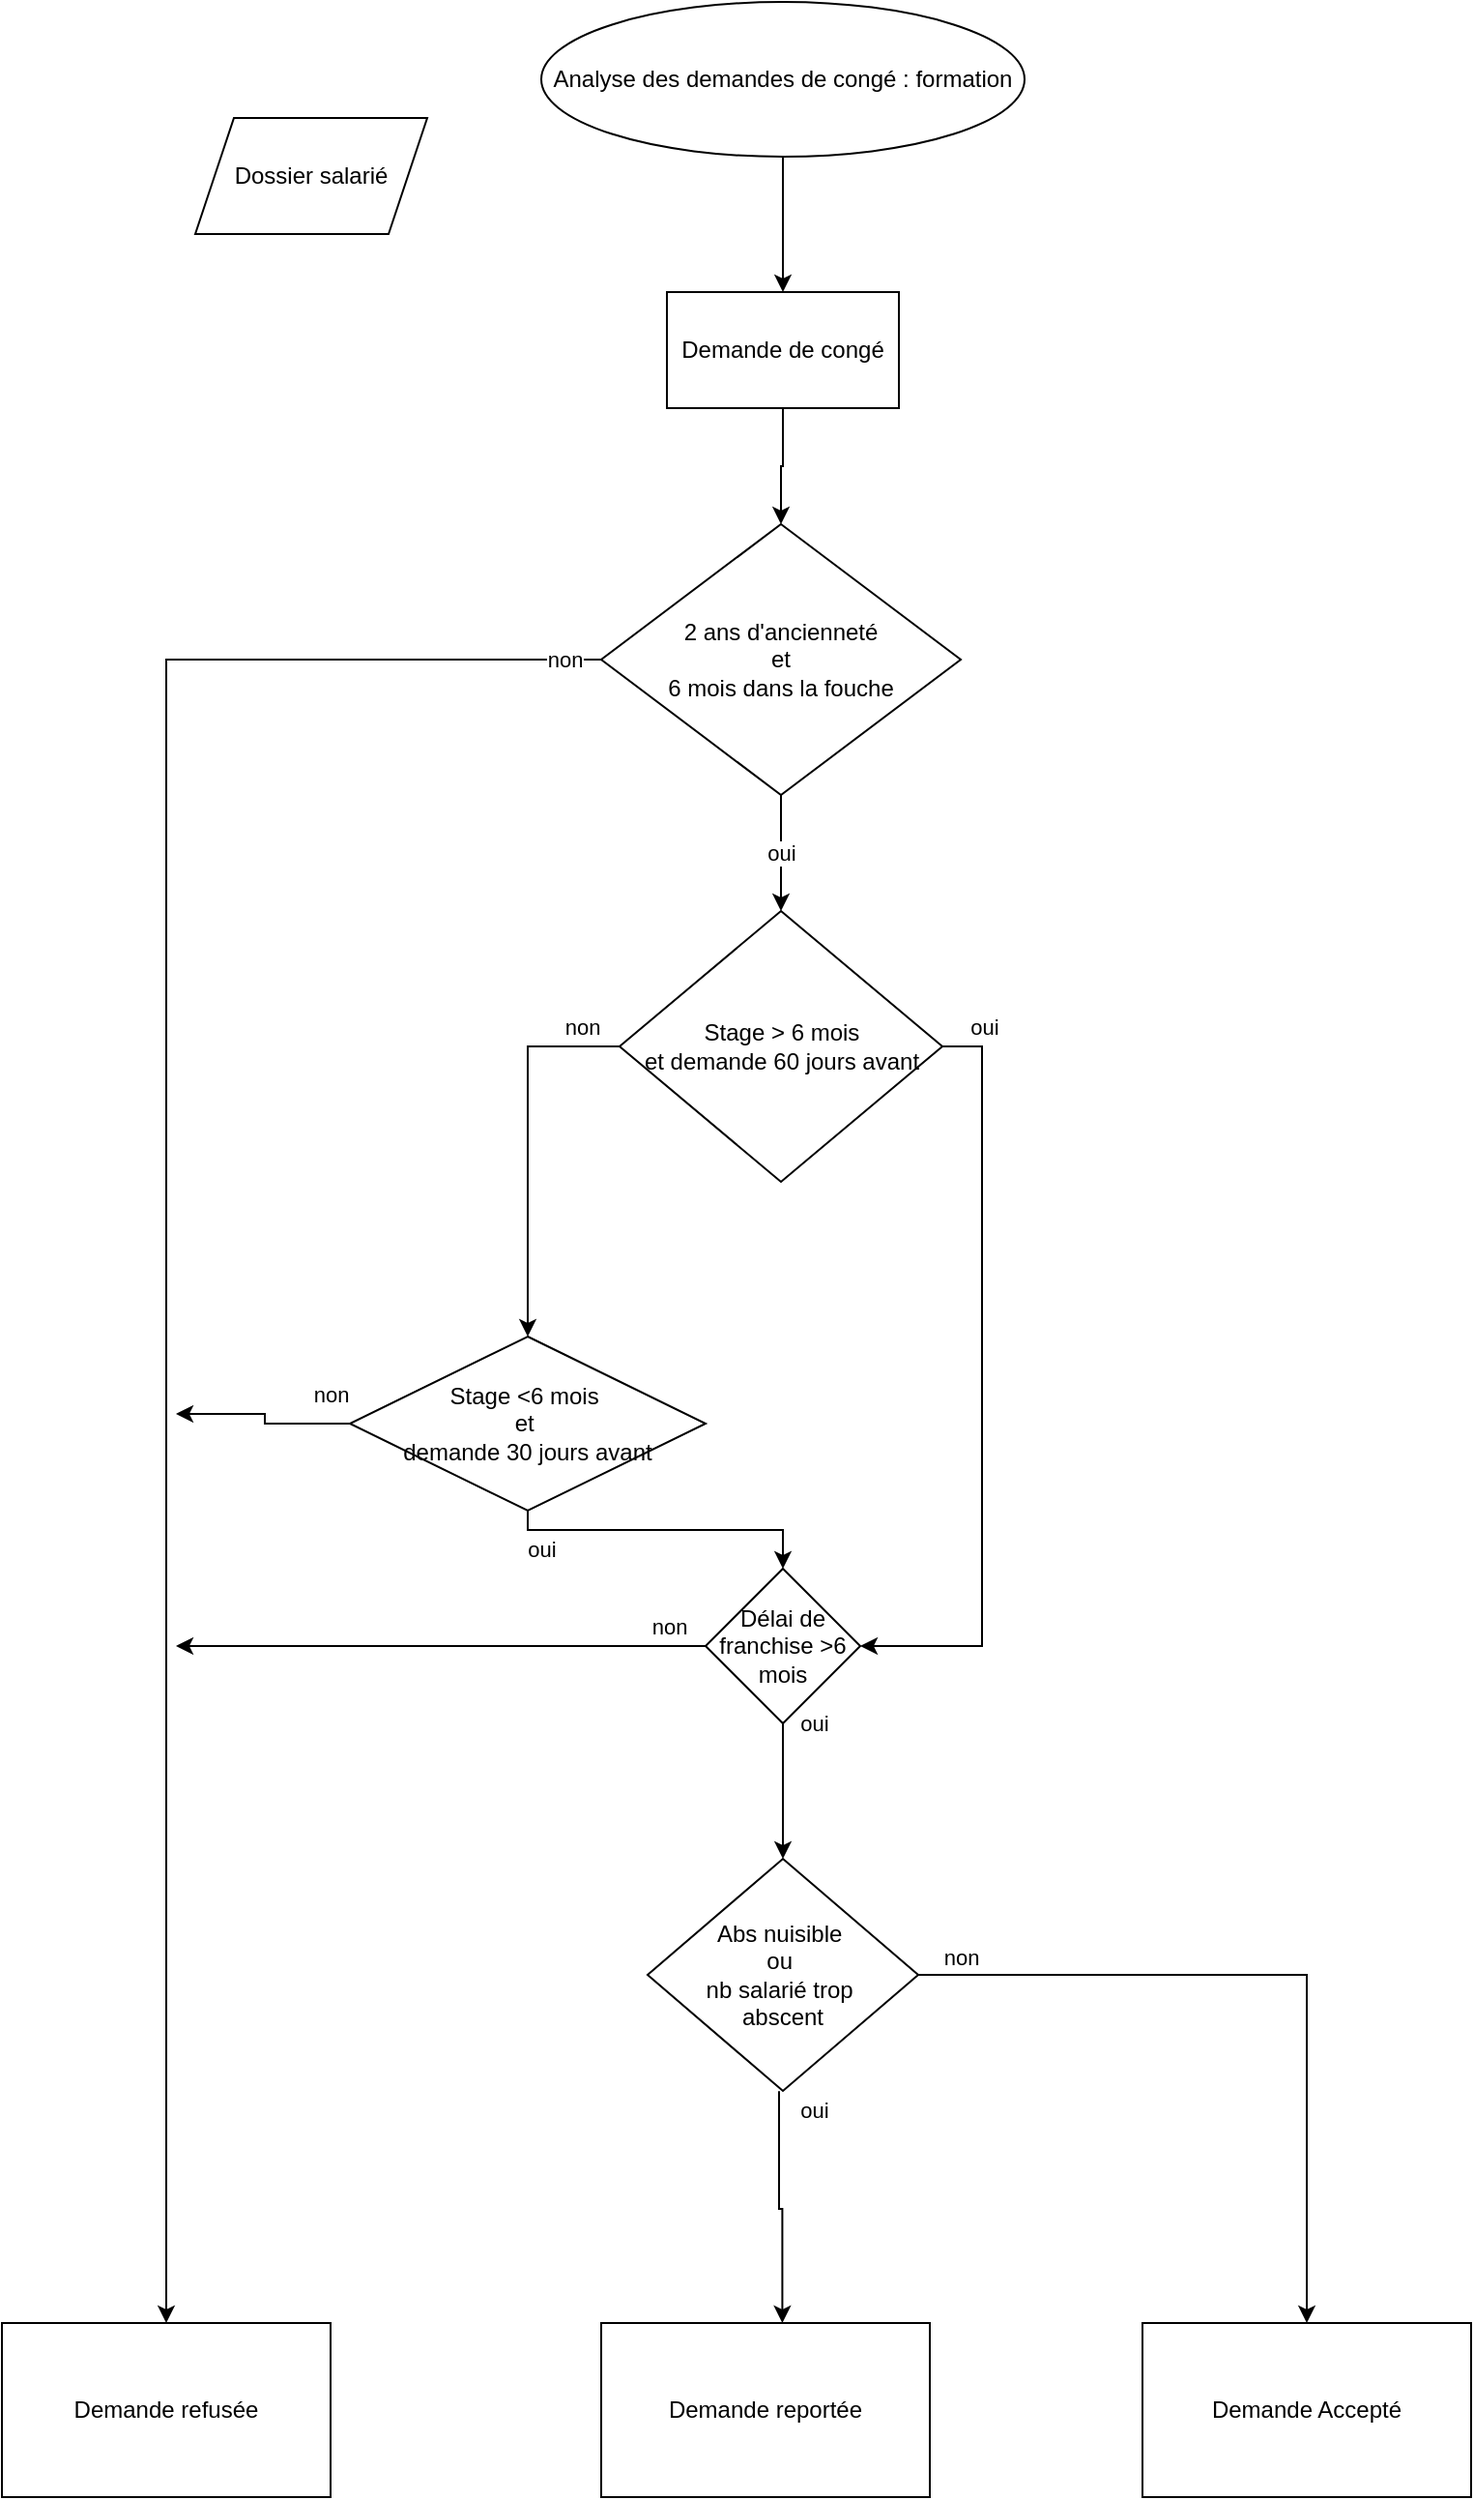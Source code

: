 <mxfile version="24.2.3" type="github">
  <diagram name="Page-1" id="WHO5cMsDMsLjXfPXbsgw">
    <mxGraphModel dx="1062" dy="579" grid="1" gridSize="10" guides="1" tooltips="1" connect="1" arrows="1" fold="1" page="1" pageScale="1" pageWidth="827" pageHeight="1169" math="0" shadow="0">
      <root>
        <mxCell id="0" />
        <mxCell id="1" parent="0" />
        <mxCell id="3_qst0NbUyWHlaPV9hMc-36" style="edgeStyle=orthogonalEdgeStyle;rounded=0;orthogonalLoop=1;jettySize=auto;html=1;entryX=0.5;entryY=0;entryDx=0;entryDy=0;" edge="1" parent="1" source="3_qst0NbUyWHlaPV9hMc-25" target="3_qst0NbUyWHlaPV9hMc-27">
          <mxGeometry relative="1" as="geometry" />
        </mxCell>
        <mxCell id="3_qst0NbUyWHlaPV9hMc-25" value="Analyse des demandes de congé : formation" style="ellipse;whiteSpace=wrap;html=1;" vertex="1" parent="1">
          <mxGeometry x="289" width="250" height="80" as="geometry" />
        </mxCell>
        <mxCell id="3_qst0NbUyWHlaPV9hMc-35" style="edgeStyle=orthogonalEdgeStyle;rounded=0;orthogonalLoop=1;jettySize=auto;html=1;entryX=0.5;entryY=0;entryDx=0;entryDy=0;" edge="1" parent="1" source="3_qst0NbUyWHlaPV9hMc-27" target="3_qst0NbUyWHlaPV9hMc-29">
          <mxGeometry relative="1" as="geometry" />
        </mxCell>
        <mxCell id="3_qst0NbUyWHlaPV9hMc-27" value="Demande de congé" style="rounded=0;whiteSpace=wrap;html=1;" vertex="1" parent="1">
          <mxGeometry x="354" y="150" width="120" height="60" as="geometry" />
        </mxCell>
        <mxCell id="3_qst0NbUyWHlaPV9hMc-34" style="edgeStyle=orthogonalEdgeStyle;rounded=0;orthogonalLoop=1;jettySize=auto;html=1;" edge="1" parent="1" source="3_qst0NbUyWHlaPV9hMc-29" target="3_qst0NbUyWHlaPV9hMc-32">
          <mxGeometry relative="1" as="geometry" />
        </mxCell>
        <mxCell id="3_qst0NbUyWHlaPV9hMc-37" value="non" style="edgeLabel;html=1;align=center;verticalAlign=middle;resizable=0;points=[];" vertex="1" connectable="0" parent="3_qst0NbUyWHlaPV9hMc-34">
          <mxGeometry x="-0.964" relative="1" as="geometry">
            <mxPoint as="offset" />
          </mxGeometry>
        </mxCell>
        <mxCell id="3_qst0NbUyWHlaPV9hMc-39" value="oui" style="edgeStyle=orthogonalEdgeStyle;rounded=0;orthogonalLoop=1;jettySize=auto;html=1;exitX=0.5;exitY=1;exitDx=0;exitDy=0;entryX=0.5;entryY=0;entryDx=0;entryDy=0;" edge="1" parent="1" source="3_qst0NbUyWHlaPV9hMc-29" target="3_qst0NbUyWHlaPV9hMc-38">
          <mxGeometry relative="1" as="geometry" />
        </mxCell>
        <mxCell id="3_qst0NbUyWHlaPV9hMc-29" value="&lt;div&gt;2 ans d&#39;ancienneté&lt;/div&gt;&lt;div&gt;et&lt;/div&gt;&lt;div&gt;6 mois dans la fouche&lt;br&gt;&lt;/div&gt;" style="rhombus;whiteSpace=wrap;html=1;" vertex="1" parent="1">
          <mxGeometry x="320" y="270" width="186" height="140" as="geometry" />
        </mxCell>
        <mxCell id="3_qst0NbUyWHlaPV9hMc-32" value="Demande refusée" style="rounded=0;whiteSpace=wrap;html=1;" vertex="1" parent="1">
          <mxGeometry x="10" y="1200" width="170" height="90" as="geometry" />
        </mxCell>
        <mxCell id="3_qst0NbUyWHlaPV9hMc-41" value="non" style="edgeStyle=orthogonalEdgeStyle;rounded=0;orthogonalLoop=1;jettySize=auto;html=1;exitX=0;exitY=0.5;exitDx=0;exitDy=0;entryX=0.5;entryY=0;entryDx=0;entryDy=0;" edge="1" parent="1" source="3_qst0NbUyWHlaPV9hMc-38" target="3_qst0NbUyWHlaPV9hMc-40">
          <mxGeometry x="-0.802" y="-10" relative="1" as="geometry">
            <mxPoint as="offset" />
          </mxGeometry>
        </mxCell>
        <mxCell id="3_qst0NbUyWHlaPV9hMc-45" style="edgeStyle=orthogonalEdgeStyle;rounded=0;orthogonalLoop=1;jettySize=auto;html=1;entryX=1;entryY=0.5;entryDx=0;entryDy=0;exitX=1;exitY=0.5;exitDx=0;exitDy=0;" edge="1" parent="1" source="3_qst0NbUyWHlaPV9hMc-38" target="3_qst0NbUyWHlaPV9hMc-44">
          <mxGeometry relative="1" as="geometry">
            <Array as="points">
              <mxPoint x="517" y="540" />
              <mxPoint x="517" y="850" />
            </Array>
          </mxGeometry>
        </mxCell>
        <mxCell id="3_qst0NbUyWHlaPV9hMc-47" value="oui" style="edgeLabel;html=1;align=center;verticalAlign=middle;resizable=0;points=[];" vertex="1" connectable="0" parent="3_qst0NbUyWHlaPV9hMc-45">
          <mxGeometry x="-0.201" y="1" relative="1" as="geometry">
            <mxPoint y="-147" as="offset" />
          </mxGeometry>
        </mxCell>
        <mxCell id="3_qst0NbUyWHlaPV9hMc-38" value="&lt;div&gt;Stage &amp;gt; 6 mois&lt;/div&gt;&lt;div&gt;et demande 60 jours avant&lt;br&gt;&lt;/div&gt;" style="rhombus;whiteSpace=wrap;html=1;" vertex="1" parent="1">
          <mxGeometry x="329.5" y="470" width="167" height="140" as="geometry" />
        </mxCell>
        <mxCell id="3_qst0NbUyWHlaPV9hMc-42" style="edgeStyle=orthogonalEdgeStyle;rounded=0;orthogonalLoop=1;jettySize=auto;html=1;" edge="1" parent="1" source="3_qst0NbUyWHlaPV9hMc-40">
          <mxGeometry relative="1" as="geometry">
            <mxPoint x="100" y="730" as="targetPoint" />
            <Array as="points">
              <mxPoint x="146" y="735" />
              <mxPoint x="146" y="730" />
            </Array>
          </mxGeometry>
        </mxCell>
        <mxCell id="3_qst0NbUyWHlaPV9hMc-43" value="non" style="edgeLabel;html=1;align=center;verticalAlign=middle;resizable=0;points=[];" vertex="1" connectable="0" parent="3_qst0NbUyWHlaPV9hMc-42">
          <mxGeometry x="-0.2" y="3" relative="1" as="geometry">
            <mxPoint x="28" y="-18" as="offset" />
          </mxGeometry>
        </mxCell>
        <mxCell id="3_qst0NbUyWHlaPV9hMc-46" style="edgeStyle=orthogonalEdgeStyle;rounded=0;orthogonalLoop=1;jettySize=auto;html=1;entryX=0.5;entryY=0;entryDx=0;entryDy=0;" edge="1" parent="1" source="3_qst0NbUyWHlaPV9hMc-40" target="3_qst0NbUyWHlaPV9hMc-44">
          <mxGeometry relative="1" as="geometry">
            <Array as="points">
              <mxPoint x="282" y="790" />
              <mxPoint x="414" y="790" />
            </Array>
          </mxGeometry>
        </mxCell>
        <mxCell id="3_qst0NbUyWHlaPV9hMc-48" value="oui" style="edgeLabel;html=1;align=center;verticalAlign=middle;resizable=0;points=[];" vertex="1" connectable="0" parent="3_qst0NbUyWHlaPV9hMc-46">
          <mxGeometry x="0.22" relative="1" as="geometry">
            <mxPoint x="-82" y="10" as="offset" />
          </mxGeometry>
        </mxCell>
        <mxCell id="3_qst0NbUyWHlaPV9hMc-40" value="&lt;div&gt;Stage &amp;lt;6 mois&amp;nbsp;&lt;/div&gt;&lt;div&gt;et&amp;nbsp;&lt;/div&gt;&lt;div&gt;demande 30 jours avant&lt;/div&gt;" style="rhombus;whiteSpace=wrap;html=1;" vertex="1" parent="1">
          <mxGeometry x="190" y="690" width="184" height="90" as="geometry" />
        </mxCell>
        <mxCell id="3_qst0NbUyWHlaPV9hMc-51" style="edgeStyle=orthogonalEdgeStyle;rounded=0;orthogonalLoop=1;jettySize=auto;html=1;exitX=0;exitY=0.5;exitDx=0;exitDy=0;" edge="1" parent="1" source="3_qst0NbUyWHlaPV9hMc-44">
          <mxGeometry relative="1" as="geometry">
            <mxPoint x="100" y="850" as="targetPoint" />
            <mxPoint x="394" y="890" as="sourcePoint" />
            <Array as="points">
              <mxPoint x="140" y="850" />
            </Array>
          </mxGeometry>
        </mxCell>
        <mxCell id="3_qst0NbUyWHlaPV9hMc-52" value="non" style="edgeLabel;html=1;align=center;verticalAlign=middle;resizable=0;points=[];" vertex="1" connectable="0" parent="3_qst0NbUyWHlaPV9hMc-51">
          <mxGeometry x="-0.084" y="-1" relative="1" as="geometry">
            <mxPoint x="106" y="-9" as="offset" />
          </mxGeometry>
        </mxCell>
        <mxCell id="3_qst0NbUyWHlaPV9hMc-55" value="oui" style="edgeStyle=orthogonalEdgeStyle;rounded=0;orthogonalLoop=1;jettySize=auto;html=1;" edge="1" parent="1" source="3_qst0NbUyWHlaPV9hMc-44" target="3_qst0NbUyWHlaPV9hMc-53">
          <mxGeometry x="-1" y="16" relative="1" as="geometry">
            <mxPoint as="offset" />
          </mxGeometry>
        </mxCell>
        <mxCell id="3_qst0NbUyWHlaPV9hMc-44" value="Délai de franchise &amp;gt;6 mois" style="rhombus;whiteSpace=wrap;html=1;" vertex="1" parent="1">
          <mxGeometry x="374" y="810" width="80" height="80" as="geometry" />
        </mxCell>
        <mxCell id="3_qst0NbUyWHlaPV9hMc-60" style="edgeStyle=orthogonalEdgeStyle;rounded=0;orthogonalLoop=1;jettySize=auto;html=1;entryX=0.5;entryY=0;entryDx=0;entryDy=0;" edge="1" parent="1" source="3_qst0NbUyWHlaPV9hMc-53" target="3_qst0NbUyWHlaPV9hMc-57">
          <mxGeometry relative="1" as="geometry" />
        </mxCell>
        <mxCell id="3_qst0NbUyWHlaPV9hMc-62" value="non" style="edgeLabel;html=1;align=center;verticalAlign=middle;resizable=0;points=[];" vertex="1" connectable="0" parent="3_qst0NbUyWHlaPV9hMc-60">
          <mxGeometry x="0.537" y="1" relative="1" as="geometry">
            <mxPoint x="-180" y="-101" as="offset" />
          </mxGeometry>
        </mxCell>
        <mxCell id="3_qst0NbUyWHlaPV9hMc-53" value="&lt;div&gt;Abs nuisible&amp;nbsp;&lt;/div&gt;&lt;div&gt;ou&amp;nbsp;&lt;/div&gt;&lt;div&gt;nb salarié trop&amp;nbsp;&lt;/div&gt;&lt;div&gt;abscent&lt;/div&gt;" style="rhombus;whiteSpace=wrap;html=1;" vertex="1" parent="1">
          <mxGeometry x="344" y="960" width="140" height="120" as="geometry" />
        </mxCell>
        <mxCell id="3_qst0NbUyWHlaPV9hMc-57" value="Demande Accepté" style="rounded=0;whiteSpace=wrap;html=1;" vertex="1" parent="1">
          <mxGeometry x="600" y="1200" width="170" height="90" as="geometry" />
        </mxCell>
        <mxCell id="3_qst0NbUyWHlaPV9hMc-58" value="Demande reportée" style="rounded=0;whiteSpace=wrap;html=1;" vertex="1" parent="1">
          <mxGeometry x="320" y="1200" width="170" height="90" as="geometry" />
        </mxCell>
        <mxCell id="3_qst0NbUyWHlaPV9hMc-59" style="edgeStyle=orthogonalEdgeStyle;rounded=0;orthogonalLoop=1;jettySize=auto;html=1;entryX=0.563;entryY=-0.002;entryDx=0;entryDy=0;entryPerimeter=0;" edge="1" parent="1">
          <mxGeometry relative="1" as="geometry">
            <mxPoint x="412" y="1080.18" as="sourcePoint" />
            <mxPoint x="413.71" y="1200" as="targetPoint" />
            <Array as="points">
              <mxPoint x="412" y="1141" />
              <mxPoint x="414" y="1141" />
            </Array>
          </mxGeometry>
        </mxCell>
        <mxCell id="3_qst0NbUyWHlaPV9hMc-61" value="oui" style="edgeLabel;html=1;align=center;verticalAlign=middle;resizable=0;points=[];" vertex="1" connectable="0" parent="3_qst0NbUyWHlaPV9hMc-59">
          <mxGeometry x="-0.261" y="3" relative="1" as="geometry">
            <mxPoint x="15" y="-35" as="offset" />
          </mxGeometry>
        </mxCell>
        <mxCell id="3_qst0NbUyWHlaPV9hMc-63" value="Dossier salarié" style="shape=parallelogram;perimeter=parallelogramPerimeter;whiteSpace=wrap;html=1;fixedSize=1;" vertex="1" parent="1">
          <mxGeometry x="110" y="60" width="120" height="60" as="geometry" />
        </mxCell>
      </root>
    </mxGraphModel>
  </diagram>
</mxfile>
